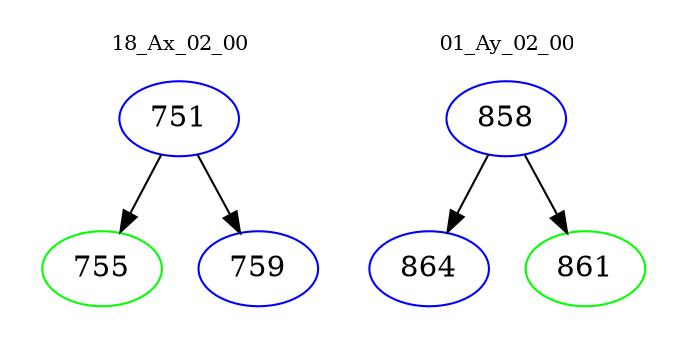digraph{
subgraph cluster_0 {
color = white
label = "18_Ax_02_00";
fontsize=10;
T0_751 [label="751", color="blue"]
T0_751 -> T0_755 [color="black"]
T0_755 [label="755", color="green"]
T0_751 -> T0_759 [color="black"]
T0_759 [label="759", color="blue"]
}
subgraph cluster_1 {
color = white
label = "01_Ay_02_00";
fontsize=10;
T1_858 [label="858", color="blue"]
T1_858 -> T1_864 [color="black"]
T1_864 [label="864", color="blue"]
T1_858 -> T1_861 [color="black"]
T1_861 [label="861", color="green"]
}
}
